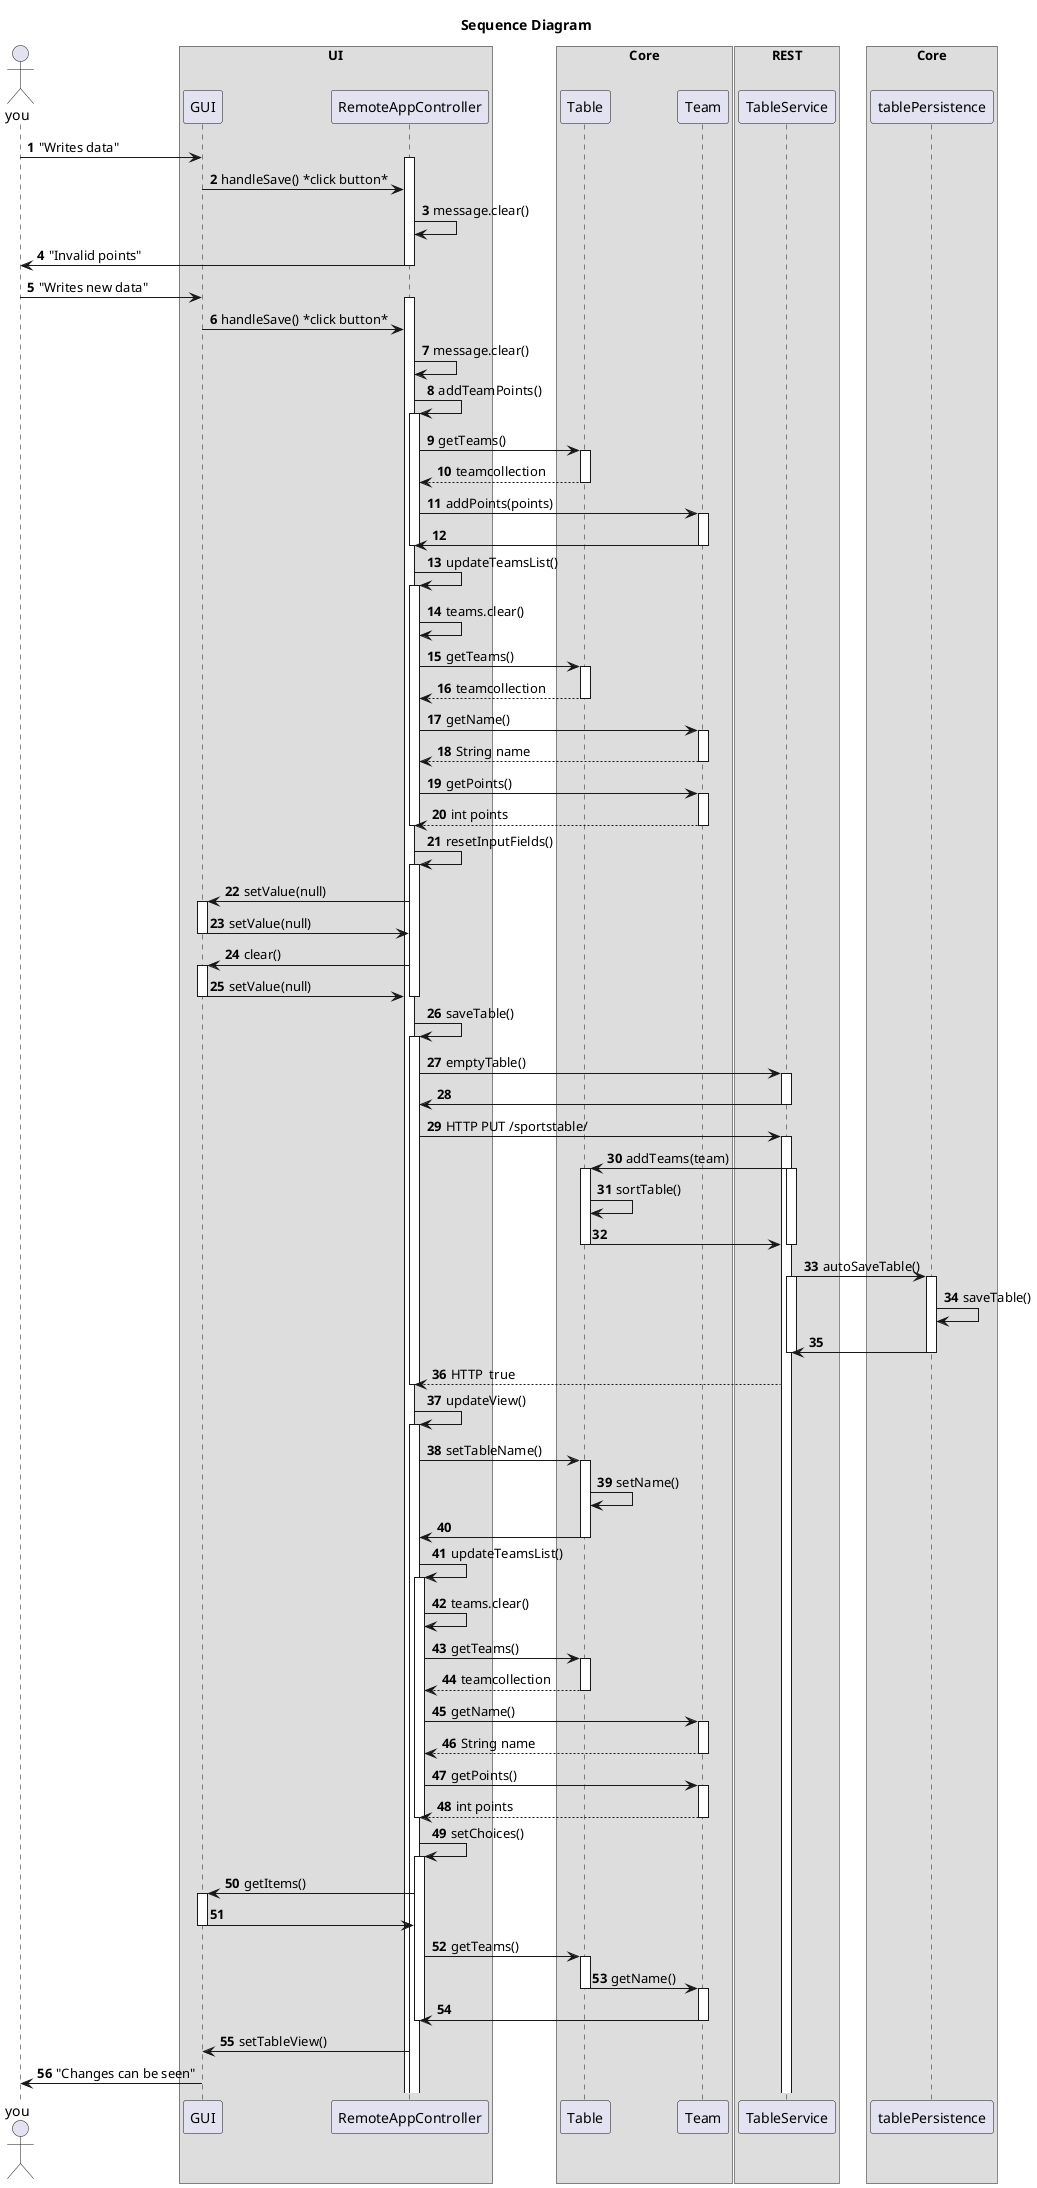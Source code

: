 @startuml
title Sequence Diagram
autonumber
Actor you

box "UI"
you -> GUI : "Writes data"
activate RemoteAppController
GUI -> RemoteAppController : handleSave() *click button*

RemoteAppController -> RemoteAppController : message.clear()
RemoteAppController -> you : "Invalid points"
deactivate RemoteAppController

you -> GUI : "Writes new data"
activate RemoteAppController
GUI -> RemoteAppController : handleSave() *click button*

RemoteAppController -> RemoteAppController : message.clear()
RemoteAppController -> RemoteAppController : addTeamPoints()
activate RemoteAppController
end box

box Core
RemoteAppController -> Table : getTeams()
activate Table

Table --> RemoteAppController : teamcollection
deactivate Table
RemoteAppController -> Team : addPoints(points)
activate Team
Team -> RemoteAppController
deactivate Team
deactivate RemoteAppController


RemoteAppController -> RemoteAppController : updateTeamsList()
activate RemoteAppController
RemoteAppController -> RemoteAppController : teams.clear()
RemoteAppController -> Table : getTeams()
activate Table
Table --> RemoteAppController : teamcollection
deactivate Table

RemoteAppController -> Team : getName()
activate Team
Team --> RemoteAppController : String name
deactivate Team


RemoteAppController -> Team : getPoints()
activate Team
Team --> RemoteAppController : int points
deactivate Team
deactivate RemoteAppController

RemoteAppController -> RemoteAppController : resetInputFields()
activate RemoteAppController
RemoteAppController -> GUI : setValue(null)
activate GUI
GUI -> RemoteAppController : setValue(null)
deactivate GUI
RemoteAppController -> GUI : clear()
activate GUI
GUI -> RemoteAppController : setValue(null)
deactivate GUI
deactivate RemoteAppController




RemoteAppController -> RemoteAppController : saveTable()
activate RemoteAppController

end box

box REST
RemoteAppController -> TableService : emptyTable()
activate TableService
TableService -> RemoteAppController
' PÅ LINJEN OVER KAN VI HA DOTTER DERSOM EMPTYTABLE() METODEN I REMOTEAPPCONTROLLER SENDER NOE TILBAKE TIL RAK ETTER Å HA SENDT REQUEST TIL REST
deactivate TableService
RemoteAppController -> TableService : HTTP PUT /sportstable/
activate TableService

TableService -> Table : addTeams(team)
activate TableService
activate Table
Table -> Table : sortTable()
Table -> TableService
deactivate Table
deactivate TableService
end box
box Core
TableService -> tablePersistence : autoSaveTable()
activate TableService


activate tablePersistence
tablePersistence -> tablePersistence : saveTable()

tablePersistence -> TableService
deactivate tablePersistence
deactivate TableService
TableService --> RemoteAppController: HTTP  true

deactivate RemoteAppController

RemoteAppController -> RemoteAppController : updateView()
activate RemoteAppController
RemoteAppController -> Table : setTableName()
activate Table
Table -> Table : setName()
Table -> RemoteAppController
deactivate Table

RemoteAppController -> RemoteAppController : updateTeamsList()
activate RemoteAppController
RemoteAppController -> RemoteAppController : teams.clear()
RemoteAppController -> Table : getTeams()
activate Table
Table --> RemoteAppController : teamcollection
deactivate Table

RemoteAppController -> Team : getName()
activate Team
Team --> RemoteAppController : String name
deactivate Team


RemoteAppController -> Team : getPoints()
activate Team
Team --> RemoteAppController : int points
deactivate RemoteAppController
deactivate Team
RemoteAppController -> RemoteAppController : setChoices()
activate RemoteAppController

RemoteAppController -> GUI : getItems()
activate GUI
GUI -> RemoteAppController
deactivate GUI
RemoteAppController -> Table : getTeams()
activate Table
Table -> Team : getName()
deactivate Table
activate Team
Team -> RemoteAppController
deactivate RemoteAppController
deactivate Team

RemoteAppController -> GUI : setTableView()

GUI -> you : "Changes can be seen"

@enduml
